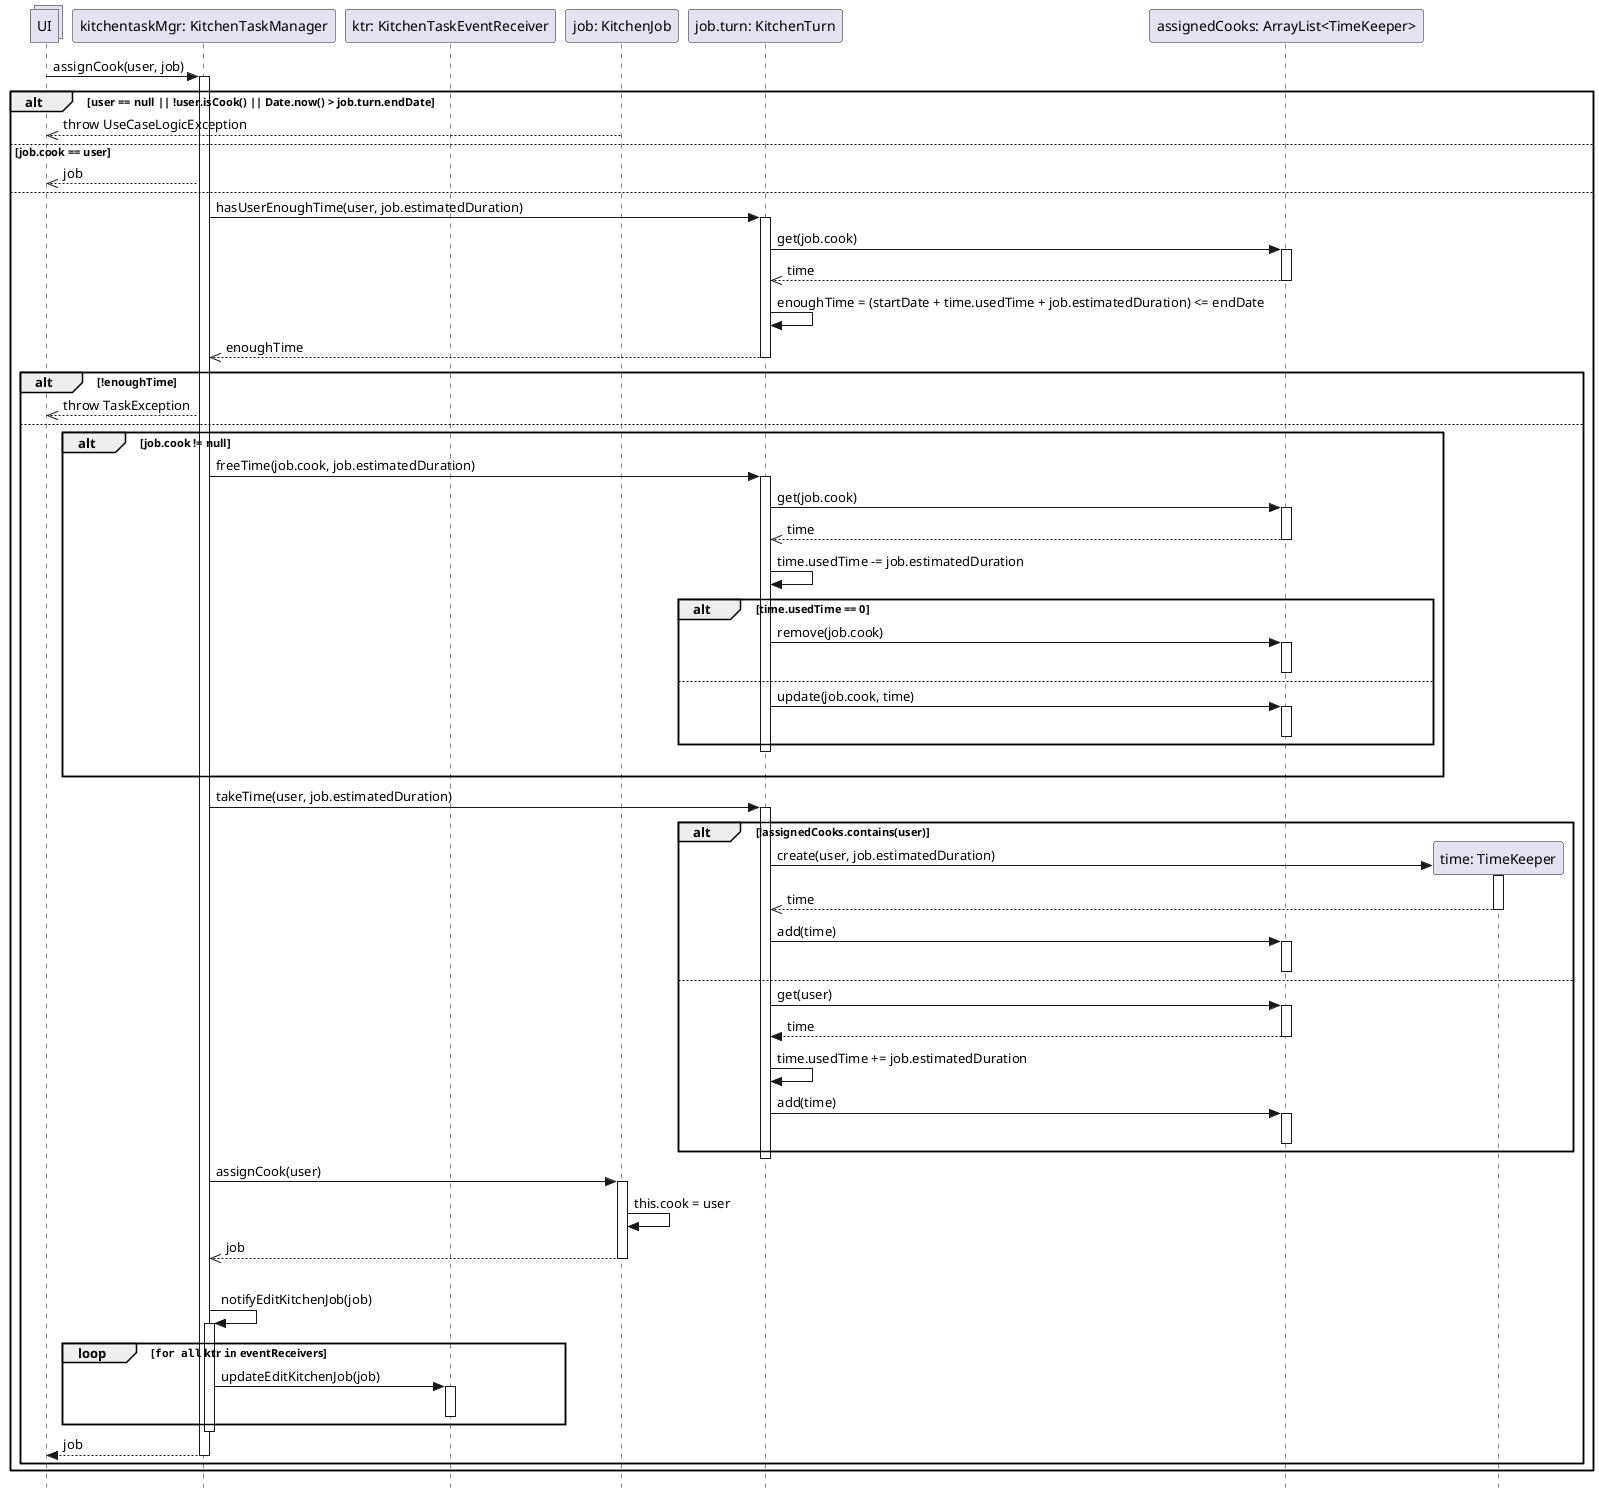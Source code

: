 @startuml
skinparam Style strictuml

collections UI

participant "kitchentaskMgr: KitchenTaskManager" as ktm
participant "ktr: KitchenTaskEventReceiver" as ktr
participant "job: KitchenJob" as job
participant "job.turn: KitchenTurn" as turn
participant "assignedCooks: ArrayList<TimeKeeper>" as cooks

UI -> ktm: assignCook(user, job)
activate ktm
alt user == null || !user.isCook() || Date.now() > job.turn.endDate
    UI <<-- job: throw UseCaseLogicException
else job.cook == user
    UI <<-- ktm: job
else
    ktm -> turn: hasUserEnoughTime(user, job.estimatedDuration)
    activate turn

    turn -> cooks: get(job.cook)
    activate cooks
    turn <<--cooks: time
    deactivate cooks

    turn -> turn: enoughTime = (startDate + time.usedTime + job.estimatedDuration) <= endDate

    ktm <<-- turn: enoughTime
    deactivate turn

    alt !enoughTime
        UI <<-- ktm: throw TaskException
    else
        alt job.cook != null
            ktm -> turn: freeTime(job.cook, job.estimatedDuration)
            activate turn
            turn -> cooks: get(job.cook)
            activate cooks
            turn <<-- cooks: time
            deactivate cooks

            turn -> turn: time.usedTime -= job.estimatedDuration

            ' se per caso liberando del tempo ci accorgiamo che il TimeKeeper è vuoto, cancelliamolo.
            alt time.usedTime == 0
                turn -> cooks: remove(job.cook)
                activate cooks
                deactivate cooks
            ' altrimenti aggiorniamo il tempo.
            else
                turn -> cooks: update(job.cook, time)
                activate cooks
                deactivate cooks
            end
            deactivate turn
            |||
        end

        ktm -> turn: takeTime(user, job.estimatedDuration)
        activate turn

        participant "time: TimeKeeper" as newTime

        ' potrebbe trattarsi del primo incarico assegnato all cuoco in questo turno.
        alt !assignedCooks.contains(user)
            turn -> newTime**: create(user, job.estimatedDuration)
            activate newTime
            turn <<-- newTime: time
            deactivate newTime

            turn -> cooks: add(time)
            activate cooks
            deactivate cooks
        else
            turn -> cooks: get(user)
            activate cooks
            return time

            turn -> turn: time.usedTime += job.estimatedDuration

            turn -> cooks: add(time)
            activate cooks
            deactivate cooks
        end
        deactivate turn

        ktm -> job: assignCook(user)
        activate job
        job -> job: this.cook = user
        ktm <<-- job: job
        deactivate job

        |||
        ktm -> ktm: notifyEditKitchenJob(job)
        activate ktm
        loop ""for all"" ktr ""in"" eventReceivers
            ktm -> ktr : updateEditKitchenJob(job)
            activate ktr
            deactivate ktr
        end
        deactivate ktm

        UI <-- ktm: job
        deactivate ktm
        end
end
@enduml